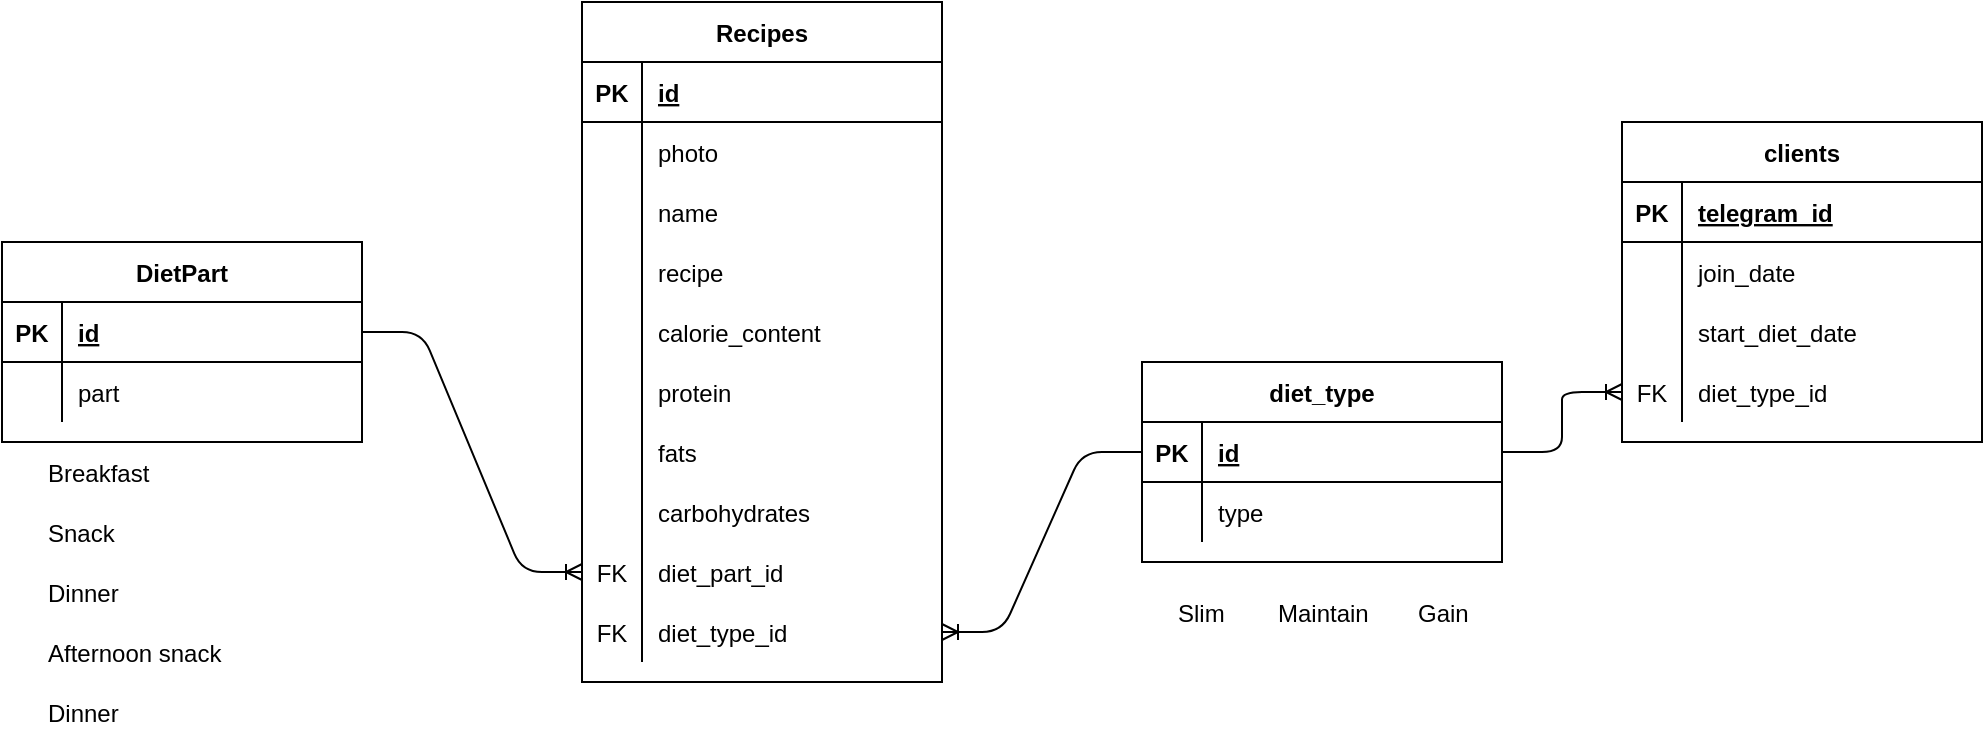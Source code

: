 <mxfile version="14.5.8" type="github">
  <diagram id="AwWawQhM0WKUvohw5_R7" name="ER model">
    <mxGraphModel dx="664" dy="995" grid="1" gridSize="10" guides="1" tooltips="1" connect="1" arrows="1" fold="1" page="1" pageScale="1" pageWidth="827" pageHeight="1169" math="0" shadow="0">
      <root>
        <mxCell id="0" />
        <mxCell id="1" parent="0" />
        <mxCell id="WOJ-9guEYUD5Ns4Okkml-1" value="clients" style="shape=table;startSize=30;container=1;collapsible=1;childLayout=tableLayout;fixedRows=1;rowLines=0;fontStyle=1;align=center;resizeLast=1;" parent="1" vertex="1">
          <mxGeometry x="870" y="110" width="180" height="160" as="geometry">
            <mxRectangle x="380" y="425" width="70" height="30" as="alternateBounds" />
          </mxGeometry>
        </mxCell>
        <mxCell id="WOJ-9guEYUD5Ns4Okkml-2" value="" style="shape=partialRectangle;collapsible=0;dropTarget=0;pointerEvents=0;fillColor=none;top=0;left=0;bottom=1;right=0;points=[[0,0.5],[1,0.5]];portConstraint=eastwest;" parent="WOJ-9guEYUD5Ns4Okkml-1" vertex="1">
          <mxGeometry y="30" width="180" height="30" as="geometry" />
        </mxCell>
        <mxCell id="WOJ-9guEYUD5Ns4Okkml-3" value="PK" style="shape=partialRectangle;connectable=0;fillColor=none;top=0;left=0;bottom=0;right=0;fontStyle=1;overflow=hidden;" parent="WOJ-9guEYUD5Ns4Okkml-2" vertex="1">
          <mxGeometry width="30" height="30" as="geometry" />
        </mxCell>
        <mxCell id="WOJ-9guEYUD5Ns4Okkml-4" value="telegram_id" style="shape=partialRectangle;connectable=0;fillColor=none;top=0;left=0;bottom=0;right=0;align=left;spacingLeft=6;fontStyle=5;overflow=hidden;" parent="WOJ-9guEYUD5Ns4Okkml-2" vertex="1">
          <mxGeometry x="30" width="150" height="30" as="geometry" />
        </mxCell>
        <mxCell id="WOJ-9guEYUD5Ns4Okkml-11" value="" style="shape=partialRectangle;collapsible=0;dropTarget=0;pointerEvents=0;fillColor=none;top=0;left=0;bottom=0;right=0;points=[[0,0.5],[1,0.5]];portConstraint=eastwest;" parent="WOJ-9guEYUD5Ns4Okkml-1" vertex="1">
          <mxGeometry y="60" width="180" height="30" as="geometry" />
        </mxCell>
        <mxCell id="WOJ-9guEYUD5Ns4Okkml-12" value="" style="shape=partialRectangle;connectable=0;fillColor=none;top=0;left=0;bottom=0;right=0;editable=1;overflow=hidden;" parent="WOJ-9guEYUD5Ns4Okkml-11" vertex="1">
          <mxGeometry width="30" height="30" as="geometry" />
        </mxCell>
        <mxCell id="WOJ-9guEYUD5Ns4Okkml-13" value="join_date" style="shape=partialRectangle;connectable=0;fillColor=none;top=0;left=0;bottom=0;right=0;align=left;spacingLeft=6;overflow=hidden;" parent="WOJ-9guEYUD5Ns4Okkml-11" vertex="1">
          <mxGeometry x="30" width="150" height="30" as="geometry" />
        </mxCell>
        <mxCell id="WOJ-9guEYUD5Ns4Okkml-24" style="shape=partialRectangle;collapsible=0;dropTarget=0;pointerEvents=0;fillColor=none;top=0;left=0;bottom=0;right=0;points=[[0,0.5],[1,0.5]];portConstraint=eastwest;" parent="WOJ-9guEYUD5Ns4Okkml-1" vertex="1">
          <mxGeometry y="90" width="180" height="30" as="geometry" />
        </mxCell>
        <mxCell id="WOJ-9guEYUD5Ns4Okkml-25" style="shape=partialRectangle;connectable=0;fillColor=none;top=0;left=0;bottom=0;right=0;editable=1;overflow=hidden;" parent="WOJ-9guEYUD5Ns4Okkml-24" vertex="1">
          <mxGeometry width="30" height="30" as="geometry" />
        </mxCell>
        <mxCell id="WOJ-9guEYUD5Ns4Okkml-26" value="start_diet_date" style="shape=partialRectangle;connectable=0;fillColor=none;top=0;left=0;bottom=0;right=0;align=left;spacingLeft=6;overflow=hidden;" parent="WOJ-9guEYUD5Ns4Okkml-24" vertex="1">
          <mxGeometry x="30" width="150" height="30" as="geometry" />
        </mxCell>
        <mxCell id="WOJ-9guEYUD5Ns4Okkml-8" value="" style="shape=partialRectangle;collapsible=0;dropTarget=0;pointerEvents=0;fillColor=none;top=0;left=0;bottom=0;right=0;points=[[0,0.5],[1,0.5]];portConstraint=eastwest;" parent="WOJ-9guEYUD5Ns4Okkml-1" vertex="1">
          <mxGeometry y="120" width="180" height="30" as="geometry" />
        </mxCell>
        <mxCell id="WOJ-9guEYUD5Ns4Okkml-9" value="FK" style="shape=partialRectangle;connectable=0;fillColor=none;top=0;left=0;bottom=0;right=0;editable=1;overflow=hidden;" parent="WOJ-9guEYUD5Ns4Okkml-8" vertex="1">
          <mxGeometry width="30" height="30" as="geometry" />
        </mxCell>
        <mxCell id="WOJ-9guEYUD5Ns4Okkml-10" value="diet_type_id" style="shape=partialRectangle;connectable=0;fillColor=none;top=0;left=0;bottom=0;right=0;align=left;spacingLeft=6;overflow=hidden;" parent="WOJ-9guEYUD5Ns4Okkml-8" vertex="1">
          <mxGeometry x="30" width="150" height="30" as="geometry" />
        </mxCell>
        <mxCell id="WOJ-9guEYUD5Ns4Okkml-36" value="Recipes" style="shape=table;startSize=30;container=1;collapsible=1;childLayout=tableLayout;fixedRows=1;rowLines=0;fontStyle=1;align=center;resizeLast=1;" parent="1" vertex="1">
          <mxGeometry x="350" y="50" width="180" height="340" as="geometry" />
        </mxCell>
        <mxCell id="WOJ-9guEYUD5Ns4Okkml-37" value="" style="shape=partialRectangle;collapsible=0;dropTarget=0;pointerEvents=0;fillColor=none;top=0;left=0;bottom=1;right=0;points=[[0,0.5],[1,0.5]];portConstraint=eastwest;" parent="WOJ-9guEYUD5Ns4Okkml-36" vertex="1">
          <mxGeometry y="30" width="180" height="30" as="geometry" />
        </mxCell>
        <mxCell id="WOJ-9guEYUD5Ns4Okkml-38" value="PK" style="shape=partialRectangle;connectable=0;fillColor=none;top=0;left=0;bottom=0;right=0;fontStyle=1;overflow=hidden;" parent="WOJ-9guEYUD5Ns4Okkml-37" vertex="1">
          <mxGeometry width="30" height="30" as="geometry" />
        </mxCell>
        <mxCell id="WOJ-9guEYUD5Ns4Okkml-39" value="id" style="shape=partialRectangle;connectable=0;fillColor=none;top=0;left=0;bottom=0;right=0;align=left;spacingLeft=6;fontStyle=5;overflow=hidden;" parent="WOJ-9guEYUD5Ns4Okkml-37" vertex="1">
          <mxGeometry x="30" width="150" height="30" as="geometry" />
        </mxCell>
        <mxCell id="WOJ-9guEYUD5Ns4Okkml-40" value="" style="shape=partialRectangle;collapsible=0;dropTarget=0;pointerEvents=0;fillColor=none;top=0;left=0;bottom=0;right=0;points=[[0,0.5],[1,0.5]];portConstraint=eastwest;" parent="WOJ-9guEYUD5Ns4Okkml-36" vertex="1">
          <mxGeometry y="60" width="180" height="30" as="geometry" />
        </mxCell>
        <mxCell id="WOJ-9guEYUD5Ns4Okkml-41" value="" style="shape=partialRectangle;connectable=0;fillColor=none;top=0;left=0;bottom=0;right=0;editable=1;overflow=hidden;" parent="WOJ-9guEYUD5Ns4Okkml-40" vertex="1">
          <mxGeometry width="30" height="30" as="geometry" />
        </mxCell>
        <mxCell id="WOJ-9guEYUD5Ns4Okkml-42" value="photo" style="shape=partialRectangle;connectable=0;fillColor=none;top=0;left=0;bottom=0;right=0;align=left;spacingLeft=6;overflow=hidden;" parent="WOJ-9guEYUD5Ns4Okkml-40" vertex="1">
          <mxGeometry x="30" width="150" height="30" as="geometry" />
        </mxCell>
        <mxCell id="WOJ-9guEYUD5Ns4Okkml-43" value="" style="shape=partialRectangle;collapsible=0;dropTarget=0;pointerEvents=0;fillColor=none;top=0;left=0;bottom=0;right=0;points=[[0,0.5],[1,0.5]];portConstraint=eastwest;" parent="WOJ-9guEYUD5Ns4Okkml-36" vertex="1">
          <mxGeometry y="90" width="180" height="30" as="geometry" />
        </mxCell>
        <mxCell id="WOJ-9guEYUD5Ns4Okkml-44" value="" style="shape=partialRectangle;connectable=0;fillColor=none;top=0;left=0;bottom=0;right=0;editable=1;overflow=hidden;" parent="WOJ-9guEYUD5Ns4Okkml-43" vertex="1">
          <mxGeometry width="30" height="30" as="geometry" />
        </mxCell>
        <mxCell id="WOJ-9guEYUD5Ns4Okkml-45" value="name" style="shape=partialRectangle;connectable=0;fillColor=none;top=0;left=0;bottom=0;right=0;align=left;spacingLeft=6;overflow=hidden;" parent="WOJ-9guEYUD5Ns4Okkml-43" vertex="1">
          <mxGeometry x="30" width="150" height="30" as="geometry" />
        </mxCell>
        <mxCell id="WOJ-9guEYUD5Ns4Okkml-46" value="" style="shape=partialRectangle;collapsible=0;dropTarget=0;pointerEvents=0;fillColor=none;top=0;left=0;bottom=0;right=0;points=[[0,0.5],[1,0.5]];portConstraint=eastwest;" parent="WOJ-9guEYUD5Ns4Okkml-36" vertex="1">
          <mxGeometry y="120" width="180" height="30" as="geometry" />
        </mxCell>
        <mxCell id="WOJ-9guEYUD5Ns4Okkml-47" value="" style="shape=partialRectangle;connectable=0;fillColor=none;top=0;left=0;bottom=0;right=0;editable=1;overflow=hidden;" parent="WOJ-9guEYUD5Ns4Okkml-46" vertex="1">
          <mxGeometry width="30" height="30" as="geometry" />
        </mxCell>
        <mxCell id="WOJ-9guEYUD5Ns4Okkml-48" value="recipe" style="shape=partialRectangle;connectable=0;fillColor=none;top=0;left=0;bottom=0;right=0;align=left;spacingLeft=6;overflow=hidden;" parent="WOJ-9guEYUD5Ns4Okkml-46" vertex="1">
          <mxGeometry x="30" width="150" height="30" as="geometry" />
        </mxCell>
        <mxCell id="WOJ-9guEYUD5Ns4Okkml-49" style="shape=partialRectangle;collapsible=0;dropTarget=0;pointerEvents=0;fillColor=none;top=0;left=0;bottom=0;right=0;points=[[0,0.5],[1,0.5]];portConstraint=eastwest;" parent="WOJ-9guEYUD5Ns4Okkml-36" vertex="1">
          <mxGeometry y="150" width="180" height="30" as="geometry" />
        </mxCell>
        <mxCell id="WOJ-9guEYUD5Ns4Okkml-50" style="shape=partialRectangle;connectable=0;fillColor=none;top=0;left=0;bottom=0;right=0;editable=1;overflow=hidden;" parent="WOJ-9guEYUD5Ns4Okkml-49" vertex="1">
          <mxGeometry width="30" height="30" as="geometry" />
        </mxCell>
        <mxCell id="WOJ-9guEYUD5Ns4Okkml-51" value="calorie_content" style="shape=partialRectangle;connectable=0;fillColor=none;top=0;left=0;bottom=0;right=0;align=left;spacingLeft=6;overflow=hidden;" parent="WOJ-9guEYUD5Ns4Okkml-49" vertex="1">
          <mxGeometry x="30" width="150" height="30" as="geometry" />
        </mxCell>
        <mxCell id="WOJ-9guEYUD5Ns4Okkml-52" style="shape=partialRectangle;collapsible=0;dropTarget=0;pointerEvents=0;fillColor=none;top=0;left=0;bottom=0;right=0;points=[[0,0.5],[1,0.5]];portConstraint=eastwest;" parent="WOJ-9guEYUD5Ns4Okkml-36" vertex="1">
          <mxGeometry y="180" width="180" height="30" as="geometry" />
        </mxCell>
        <mxCell id="WOJ-9guEYUD5Ns4Okkml-53" style="shape=partialRectangle;connectable=0;fillColor=none;top=0;left=0;bottom=0;right=0;editable=1;overflow=hidden;" parent="WOJ-9guEYUD5Ns4Okkml-52" vertex="1">
          <mxGeometry width="30" height="30" as="geometry" />
        </mxCell>
        <mxCell id="WOJ-9guEYUD5Ns4Okkml-54" value="protein" style="shape=partialRectangle;connectable=0;fillColor=none;top=0;left=0;bottom=0;right=0;align=left;spacingLeft=6;overflow=hidden;" parent="WOJ-9guEYUD5Ns4Okkml-52" vertex="1">
          <mxGeometry x="30" width="150" height="30" as="geometry" />
        </mxCell>
        <mxCell id="WOJ-9guEYUD5Ns4Okkml-55" style="shape=partialRectangle;collapsible=0;dropTarget=0;pointerEvents=0;fillColor=none;top=0;left=0;bottom=0;right=0;points=[[0,0.5],[1,0.5]];portConstraint=eastwest;" parent="WOJ-9guEYUD5Ns4Okkml-36" vertex="1">
          <mxGeometry y="210" width="180" height="30" as="geometry" />
        </mxCell>
        <mxCell id="WOJ-9guEYUD5Ns4Okkml-56" style="shape=partialRectangle;connectable=0;fillColor=none;top=0;left=0;bottom=0;right=0;editable=1;overflow=hidden;" parent="WOJ-9guEYUD5Ns4Okkml-55" vertex="1">
          <mxGeometry width="30" height="30" as="geometry" />
        </mxCell>
        <mxCell id="WOJ-9guEYUD5Ns4Okkml-57" value="fats" style="shape=partialRectangle;connectable=0;fillColor=none;top=0;left=0;bottom=0;right=0;align=left;spacingLeft=6;overflow=hidden;" parent="WOJ-9guEYUD5Ns4Okkml-55" vertex="1">
          <mxGeometry x="30" width="150" height="30" as="geometry" />
        </mxCell>
        <mxCell id="WOJ-9guEYUD5Ns4Okkml-58" style="shape=partialRectangle;collapsible=0;dropTarget=0;pointerEvents=0;fillColor=none;top=0;left=0;bottom=0;right=0;points=[[0,0.5],[1,0.5]];portConstraint=eastwest;" parent="WOJ-9guEYUD5Ns4Okkml-36" vertex="1">
          <mxGeometry y="240" width="180" height="30" as="geometry" />
        </mxCell>
        <mxCell id="WOJ-9guEYUD5Ns4Okkml-59" style="shape=partialRectangle;connectable=0;fillColor=none;top=0;left=0;bottom=0;right=0;editable=1;overflow=hidden;" parent="WOJ-9guEYUD5Ns4Okkml-58" vertex="1">
          <mxGeometry width="30" height="30" as="geometry" />
        </mxCell>
        <mxCell id="WOJ-9guEYUD5Ns4Okkml-60" value="carbohydrates" style="shape=partialRectangle;connectable=0;fillColor=none;top=0;left=0;bottom=0;right=0;align=left;spacingLeft=6;overflow=hidden;" parent="WOJ-9guEYUD5Ns4Okkml-58" vertex="1">
          <mxGeometry x="30" width="150" height="30" as="geometry" />
        </mxCell>
        <mxCell id="WOJ-9guEYUD5Ns4Okkml-64" style="shape=partialRectangle;collapsible=0;dropTarget=0;pointerEvents=0;fillColor=none;top=0;left=0;bottom=0;right=0;points=[[0,0.5],[1,0.5]];portConstraint=eastwest;" parent="WOJ-9guEYUD5Ns4Okkml-36" vertex="1">
          <mxGeometry y="270" width="180" height="30" as="geometry" />
        </mxCell>
        <mxCell id="WOJ-9guEYUD5Ns4Okkml-65" value="FK" style="shape=partialRectangle;connectable=0;fillColor=none;top=0;left=0;bottom=0;right=0;editable=1;overflow=hidden;" parent="WOJ-9guEYUD5Ns4Okkml-64" vertex="1">
          <mxGeometry width="30" height="30" as="geometry" />
        </mxCell>
        <mxCell id="WOJ-9guEYUD5Ns4Okkml-66" value="diet_part_id" style="shape=partialRectangle;connectable=0;fillColor=none;top=0;left=0;bottom=0;right=0;align=left;spacingLeft=6;overflow=hidden;" parent="WOJ-9guEYUD5Ns4Okkml-64" vertex="1">
          <mxGeometry x="30" width="150" height="30" as="geometry" />
        </mxCell>
        <mxCell id="WOJ-9guEYUD5Ns4Okkml-61" style="shape=partialRectangle;collapsible=0;dropTarget=0;pointerEvents=0;fillColor=none;top=0;left=0;bottom=0;right=0;points=[[0,0.5],[1,0.5]];portConstraint=eastwest;" parent="WOJ-9guEYUD5Ns4Okkml-36" vertex="1">
          <mxGeometry y="300" width="180" height="30" as="geometry" />
        </mxCell>
        <mxCell id="WOJ-9guEYUD5Ns4Okkml-62" value="FK" style="shape=partialRectangle;connectable=0;fillColor=none;top=0;left=0;bottom=0;right=0;editable=1;overflow=hidden;" parent="WOJ-9guEYUD5Ns4Okkml-61" vertex="1">
          <mxGeometry width="30" height="30" as="geometry" />
        </mxCell>
        <mxCell id="WOJ-9guEYUD5Ns4Okkml-63" value="diet_type_id" style="shape=partialRectangle;connectable=0;fillColor=none;top=0;left=0;bottom=0;right=0;align=left;spacingLeft=6;overflow=hidden;" parent="WOJ-9guEYUD5Ns4Okkml-61" vertex="1">
          <mxGeometry x="30" width="150" height="30" as="geometry" />
        </mxCell>
        <mxCell id="WOJ-9guEYUD5Ns4Okkml-67" value="DietPart" style="shape=table;startSize=30;container=1;collapsible=1;childLayout=tableLayout;fixedRows=1;rowLines=0;fontStyle=1;align=center;resizeLast=1;" parent="1" vertex="1">
          <mxGeometry x="60" y="170" width="180" height="100" as="geometry" />
        </mxCell>
        <mxCell id="WOJ-9guEYUD5Ns4Okkml-68" value="" style="shape=partialRectangle;collapsible=0;dropTarget=0;pointerEvents=0;fillColor=none;top=0;left=0;bottom=1;right=0;points=[[0,0.5],[1,0.5]];portConstraint=eastwest;" parent="WOJ-9guEYUD5Ns4Okkml-67" vertex="1">
          <mxGeometry y="30" width="180" height="30" as="geometry" />
        </mxCell>
        <mxCell id="WOJ-9guEYUD5Ns4Okkml-69" value="PK" style="shape=partialRectangle;connectable=0;fillColor=none;top=0;left=0;bottom=0;right=0;fontStyle=1;overflow=hidden;" parent="WOJ-9guEYUD5Ns4Okkml-68" vertex="1">
          <mxGeometry width="30" height="30" as="geometry" />
        </mxCell>
        <mxCell id="WOJ-9guEYUD5Ns4Okkml-70" value="id" style="shape=partialRectangle;connectable=0;fillColor=none;top=0;left=0;bottom=0;right=0;align=left;spacingLeft=6;fontStyle=5;overflow=hidden;" parent="WOJ-9guEYUD5Ns4Okkml-68" vertex="1">
          <mxGeometry x="30" width="150" height="30" as="geometry" />
        </mxCell>
        <mxCell id="WOJ-9guEYUD5Ns4Okkml-83" style="shape=partialRectangle;collapsible=0;dropTarget=0;pointerEvents=0;fillColor=none;top=0;left=0;bottom=0;right=0;points=[[0,0.5],[1,0.5]];portConstraint=eastwest;" parent="WOJ-9guEYUD5Ns4Okkml-67" vertex="1">
          <mxGeometry y="60" width="180" height="30" as="geometry" />
        </mxCell>
        <mxCell id="WOJ-9guEYUD5Ns4Okkml-84" style="shape=partialRectangle;connectable=0;fillColor=none;top=0;left=0;bottom=0;right=0;editable=1;overflow=hidden;" parent="WOJ-9guEYUD5Ns4Okkml-83" vertex="1">
          <mxGeometry width="30" height="30" as="geometry" />
        </mxCell>
        <mxCell id="WOJ-9guEYUD5Ns4Okkml-85" value="part" style="shape=partialRectangle;connectable=0;fillColor=none;top=0;left=0;bottom=0;right=0;align=left;spacingLeft=6;overflow=hidden;" parent="WOJ-9guEYUD5Ns4Okkml-83" vertex="1">
          <mxGeometry x="30" width="150" height="30" as="geometry" />
        </mxCell>
        <mxCell id="WOJ-9guEYUD5Ns4Okkml-89" value="diet_type" style="shape=table;startSize=30;container=1;collapsible=1;childLayout=tableLayout;fixedRows=1;rowLines=0;fontStyle=1;align=center;resizeLast=1;" parent="1" vertex="1">
          <mxGeometry x="630" y="230" width="180" height="100" as="geometry" />
        </mxCell>
        <mxCell id="WOJ-9guEYUD5Ns4Okkml-90" value="" style="shape=partialRectangle;collapsible=0;dropTarget=0;pointerEvents=0;fillColor=none;top=0;left=0;bottom=1;right=0;points=[[0,0.5],[1,0.5]];portConstraint=eastwest;" parent="WOJ-9guEYUD5Ns4Okkml-89" vertex="1">
          <mxGeometry y="30" width="180" height="30" as="geometry" />
        </mxCell>
        <mxCell id="WOJ-9guEYUD5Ns4Okkml-91" value="PK" style="shape=partialRectangle;connectable=0;fillColor=none;top=0;left=0;bottom=0;right=0;fontStyle=1;overflow=hidden;" parent="WOJ-9guEYUD5Ns4Okkml-90" vertex="1">
          <mxGeometry width="30" height="30" as="geometry" />
        </mxCell>
        <mxCell id="WOJ-9guEYUD5Ns4Okkml-92" value="id" style="shape=partialRectangle;connectable=0;fillColor=none;top=0;left=0;bottom=0;right=0;align=left;spacingLeft=6;fontStyle=5;overflow=hidden;" parent="WOJ-9guEYUD5Ns4Okkml-90" vertex="1">
          <mxGeometry x="30" width="150" height="30" as="geometry" />
        </mxCell>
        <mxCell id="WOJ-9guEYUD5Ns4Okkml-93" value="" style="shape=partialRectangle;collapsible=0;dropTarget=0;pointerEvents=0;fillColor=none;top=0;left=0;bottom=0;right=0;points=[[0,0.5],[1,0.5]];portConstraint=eastwest;" parent="WOJ-9guEYUD5Ns4Okkml-89" vertex="1">
          <mxGeometry y="60" width="180" height="30" as="geometry" />
        </mxCell>
        <mxCell id="WOJ-9guEYUD5Ns4Okkml-94" value="" style="shape=partialRectangle;connectable=0;fillColor=none;top=0;left=0;bottom=0;right=0;editable=1;overflow=hidden;" parent="WOJ-9guEYUD5Ns4Okkml-93" vertex="1">
          <mxGeometry width="30" height="30" as="geometry" />
        </mxCell>
        <mxCell id="WOJ-9guEYUD5Ns4Okkml-95" value="type" style="shape=partialRectangle;connectable=0;fillColor=none;top=0;left=0;bottom=0;right=0;align=left;spacingLeft=6;overflow=hidden;" parent="WOJ-9guEYUD5Ns4Okkml-93" vertex="1">
          <mxGeometry x="30" width="150" height="30" as="geometry" />
        </mxCell>
        <mxCell id="WOJ-9guEYUD5Ns4Okkml-103" value="" style="edgeStyle=entityRelationEdgeStyle;fontSize=12;html=1;endArrow=ERoneToMany;exitX=1;exitY=0.5;exitDx=0;exitDy=0;entryX=0;entryY=0.5;entryDx=0;entryDy=0;" parent="1" source="WOJ-9guEYUD5Ns4Okkml-68" target="WOJ-9guEYUD5Ns4Okkml-64" edge="1">
          <mxGeometry width="100" height="100" relative="1" as="geometry">
            <mxPoint x="570" y="400" as="sourcePoint" />
            <mxPoint x="380" y="460" as="targetPoint" />
          </mxGeometry>
        </mxCell>
        <mxCell id="WOJ-9guEYUD5Ns4Okkml-104" value="" style="edgeStyle=entityRelationEdgeStyle;fontSize=12;html=1;endArrow=ERoneToMany;exitX=0;exitY=0.5;exitDx=0;exitDy=0;entryX=1;entryY=0.5;entryDx=0;entryDy=0;" parent="1" source="WOJ-9guEYUD5Ns4Okkml-90" target="WOJ-9guEYUD5Ns4Okkml-61" edge="1">
          <mxGeometry width="100" height="100" relative="1" as="geometry">
            <mxPoint x="570" y="590" as="sourcePoint" />
            <mxPoint x="570" y="430" as="targetPoint" />
          </mxGeometry>
        </mxCell>
        <mxCell id="WOJ-9guEYUD5Ns4Okkml-108" value="" style="edgeStyle=entityRelationEdgeStyle;fontSize=12;html=1;endArrow=ERoneToMany;exitX=1;exitY=0.5;exitDx=0;exitDy=0;" parent="1" source="WOJ-9guEYUD5Ns4Okkml-90" target="WOJ-9guEYUD5Ns4Okkml-8" edge="1">
          <mxGeometry width="100" height="100" relative="1" as="geometry">
            <mxPoint x="840" y="350" as="sourcePoint" />
            <mxPoint x="630" y="550" as="targetPoint" />
          </mxGeometry>
        </mxCell>
        <mxCell id="0k63WzaEGuL3yLNlVqUq-1" value="Slim" style="shape=partialRectangle;connectable=0;fillColor=none;top=0;left=0;bottom=0;right=0;align=left;spacingLeft=6;overflow=hidden;" parent="1" vertex="1">
          <mxGeometry x="640" y="340" width="50" height="30" as="geometry" />
        </mxCell>
        <mxCell id="0k63WzaEGuL3yLNlVqUq-2" value="Maintain" style="shape=partialRectangle;connectable=0;fillColor=none;top=0;left=0;bottom=0;right=0;align=left;spacingLeft=6;overflow=hidden;fontStyle=0" parent="1" vertex="1">
          <mxGeometry x="690" y="340" width="60" height="30" as="geometry" />
        </mxCell>
        <mxCell id="0k63WzaEGuL3yLNlVqUq-3" value="Gain" style="shape=partialRectangle;connectable=0;fillColor=none;top=0;left=0;bottom=0;right=0;align=left;spacingLeft=6;overflow=hidden;" parent="1" vertex="1">
          <mxGeometry x="760" y="340" width="40" height="30" as="geometry" />
        </mxCell>
        <mxCell id="0k63WzaEGuL3yLNlVqUq-4" value="Breakfast" style="shape=partialRectangle;connectable=0;fillColor=none;top=0;left=0;bottom=0;right=0;align=left;spacingLeft=6;overflow=hidden;" parent="1" vertex="1">
          <mxGeometry x="75" y="270" width="150" height="30" as="geometry" />
        </mxCell>
        <mxCell id="0k63WzaEGuL3yLNlVqUq-5" value="Snack" style="shape=partialRectangle;connectable=0;fillColor=none;top=0;left=0;bottom=0;right=0;align=left;spacingLeft=6;overflow=hidden;" parent="1" vertex="1">
          <mxGeometry x="75" y="300" width="150" height="30" as="geometry" />
        </mxCell>
        <mxCell id="0k63WzaEGuL3yLNlVqUq-6" value="Dinner" style="shape=partialRectangle;connectable=0;fillColor=none;top=0;left=0;bottom=0;right=0;align=left;spacingLeft=6;overflow=hidden;" parent="1" vertex="1">
          <mxGeometry x="75" y="330" width="150" height="30" as="geometry" />
        </mxCell>
        <mxCell id="0k63WzaEGuL3yLNlVqUq-7" value="Afternoon snack" style="shape=partialRectangle;connectable=0;fillColor=none;top=0;left=0;bottom=0;right=0;align=left;spacingLeft=6;overflow=hidden;" parent="1" vertex="1">
          <mxGeometry x="75" y="360" width="150" height="30" as="geometry" />
        </mxCell>
        <mxCell id="0k63WzaEGuL3yLNlVqUq-8" value="Dinner" style="shape=partialRectangle;connectable=0;fillColor=none;top=0;left=0;bottom=0;right=0;align=left;spacingLeft=6;overflow=hidden;" parent="1" vertex="1">
          <mxGeometry x="75" y="390" width="150" height="30" as="geometry" />
        </mxCell>
      </root>
    </mxGraphModel>
  </diagram>
</mxfile>

